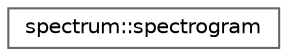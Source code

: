 digraph "Graphical Class Hierarchy"
{
 // LATEX_PDF_SIZE
  bgcolor="transparent";
  edge [fontname=Helvetica,fontsize=10,labelfontname=Helvetica,labelfontsize=10];
  node [fontname=Helvetica,fontsize=10,shape=box,height=0.2,width=0.4];
  rankdir="LR";
  Node0 [label="spectrum::spectrogram",height=0.2,width=0.4,color="grey40", fillcolor="white", style="filled",URL="$interfacespectrum_1_1spectrogram.html",tooltip="Computes the spectrogram of a signal. Only the positive half of the transform is returned...."];
}
